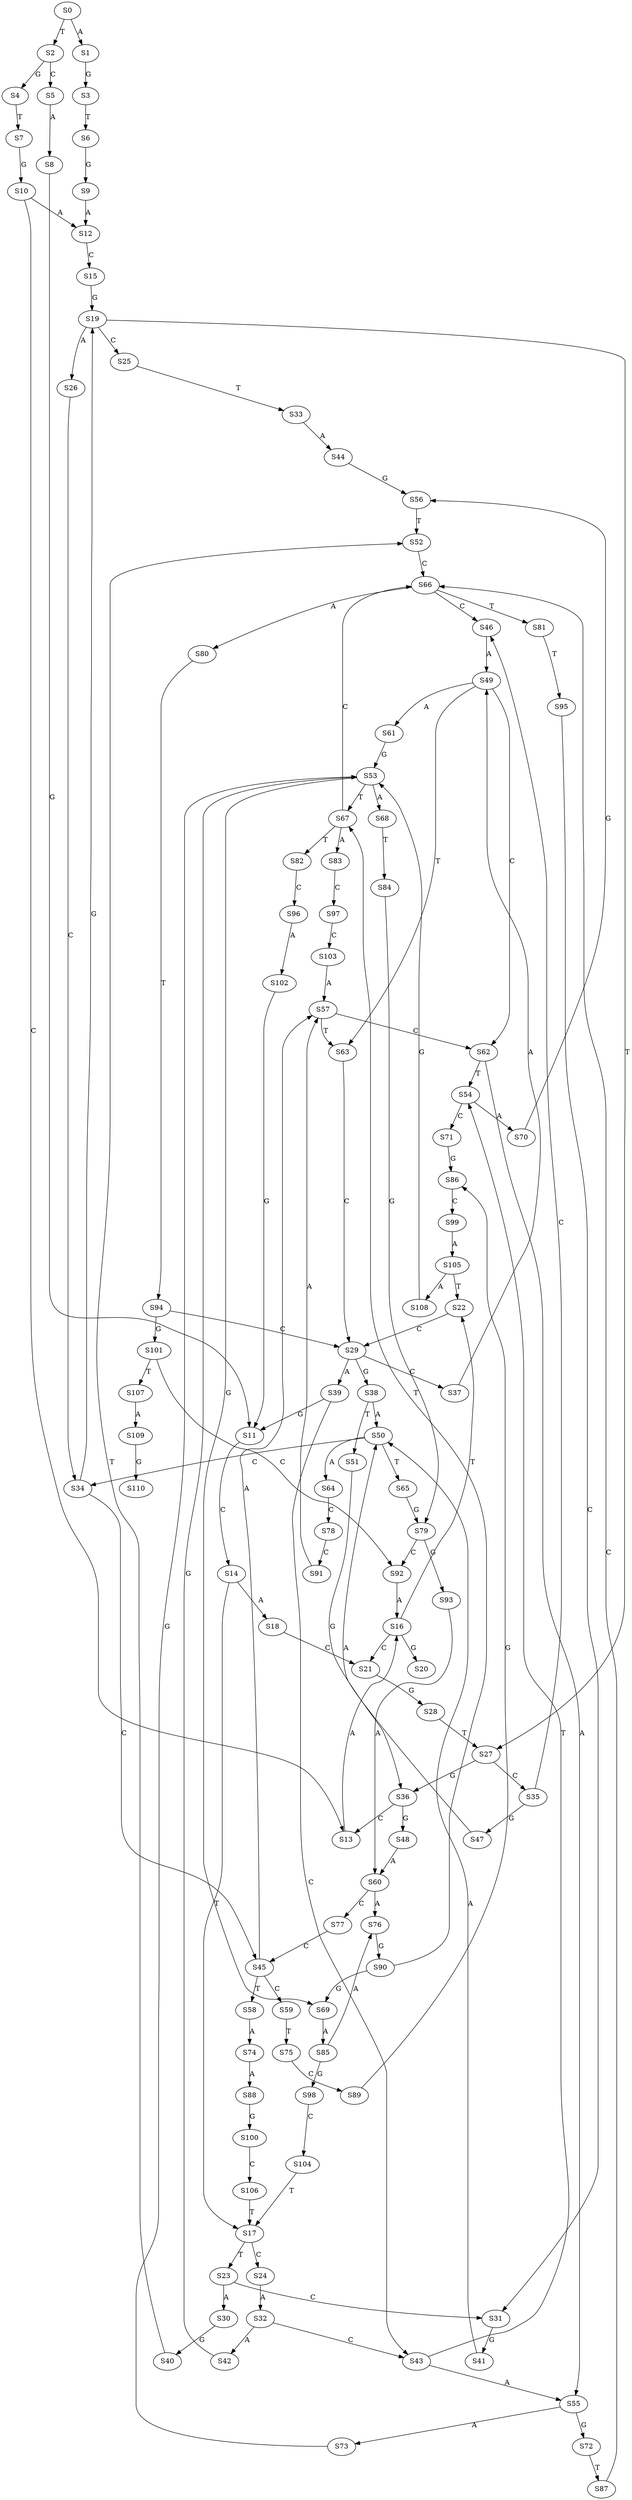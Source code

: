 strict digraph  {
	S0 -> S1 [ label = A ];
	S0 -> S2 [ label = T ];
	S1 -> S3 [ label = G ];
	S2 -> S4 [ label = G ];
	S2 -> S5 [ label = C ];
	S3 -> S6 [ label = T ];
	S4 -> S7 [ label = T ];
	S5 -> S8 [ label = A ];
	S6 -> S9 [ label = G ];
	S7 -> S10 [ label = G ];
	S8 -> S11 [ label = G ];
	S9 -> S12 [ label = A ];
	S10 -> S13 [ label = C ];
	S10 -> S12 [ label = A ];
	S11 -> S14 [ label = C ];
	S12 -> S15 [ label = C ];
	S13 -> S16 [ label = A ];
	S14 -> S17 [ label = T ];
	S14 -> S18 [ label = A ];
	S15 -> S19 [ label = G ];
	S16 -> S20 [ label = G ];
	S16 -> S21 [ label = C ];
	S16 -> S22 [ label = T ];
	S17 -> S23 [ label = T ];
	S17 -> S24 [ label = C ];
	S18 -> S21 [ label = C ];
	S19 -> S25 [ label = C ];
	S19 -> S26 [ label = A ];
	S19 -> S27 [ label = T ];
	S21 -> S28 [ label = G ];
	S22 -> S29 [ label = C ];
	S23 -> S30 [ label = A ];
	S23 -> S31 [ label = C ];
	S24 -> S32 [ label = A ];
	S25 -> S33 [ label = T ];
	S26 -> S34 [ label = C ];
	S27 -> S35 [ label = C ];
	S27 -> S36 [ label = G ];
	S28 -> S27 [ label = T ];
	S29 -> S37 [ label = C ];
	S29 -> S38 [ label = G ];
	S29 -> S39 [ label = A ];
	S30 -> S40 [ label = G ];
	S31 -> S41 [ label = G ];
	S32 -> S42 [ label = A ];
	S32 -> S43 [ label = C ];
	S33 -> S44 [ label = A ];
	S34 -> S19 [ label = G ];
	S34 -> S45 [ label = C ];
	S35 -> S46 [ label = C ];
	S35 -> S47 [ label = G ];
	S36 -> S13 [ label = C ];
	S36 -> S48 [ label = G ];
	S37 -> S49 [ label = A ];
	S38 -> S50 [ label = A ];
	S38 -> S51 [ label = T ];
	S39 -> S43 [ label = C ];
	S39 -> S11 [ label = G ];
	S40 -> S52 [ label = T ];
	S41 -> S50 [ label = A ];
	S42 -> S53 [ label = G ];
	S43 -> S54 [ label = T ];
	S43 -> S55 [ label = A ];
	S44 -> S56 [ label = G ];
	S45 -> S57 [ label = A ];
	S45 -> S58 [ label = T ];
	S45 -> S59 [ label = C ];
	S46 -> S49 [ label = A ];
	S47 -> S50 [ label = A ];
	S48 -> S60 [ label = A ];
	S49 -> S61 [ label = A ];
	S49 -> S62 [ label = C ];
	S49 -> S63 [ label = T ];
	S50 -> S64 [ label = A ];
	S50 -> S65 [ label = T ];
	S50 -> S34 [ label = C ];
	S51 -> S36 [ label = G ];
	S52 -> S66 [ label = C ];
	S53 -> S67 [ label = T ];
	S53 -> S68 [ label = A ];
	S53 -> S69 [ label = G ];
	S54 -> S70 [ label = A ];
	S54 -> S71 [ label = C ];
	S55 -> S72 [ label = G ];
	S55 -> S73 [ label = A ];
	S56 -> S52 [ label = T ];
	S57 -> S63 [ label = T ];
	S57 -> S62 [ label = C ];
	S58 -> S74 [ label = A ];
	S59 -> S75 [ label = T ];
	S60 -> S76 [ label = A ];
	S60 -> S77 [ label = C ];
	S61 -> S53 [ label = G ];
	S62 -> S55 [ label = A ];
	S62 -> S54 [ label = T ];
	S63 -> S29 [ label = C ];
	S64 -> S78 [ label = C ];
	S65 -> S79 [ label = G ];
	S66 -> S80 [ label = A ];
	S66 -> S81 [ label = T ];
	S66 -> S46 [ label = C ];
	S67 -> S82 [ label = T ];
	S67 -> S83 [ label = A ];
	S67 -> S66 [ label = C ];
	S68 -> S84 [ label = T ];
	S69 -> S85 [ label = A ];
	S70 -> S56 [ label = G ];
	S71 -> S86 [ label = G ];
	S72 -> S87 [ label = T ];
	S73 -> S53 [ label = G ];
	S74 -> S88 [ label = A ];
	S75 -> S89 [ label = C ];
	S76 -> S90 [ label = G ];
	S77 -> S45 [ label = C ];
	S78 -> S91 [ label = C ];
	S79 -> S92 [ label = C ];
	S79 -> S93 [ label = G ];
	S80 -> S94 [ label = T ];
	S81 -> S95 [ label = T ];
	S82 -> S96 [ label = C ];
	S83 -> S97 [ label = C ];
	S84 -> S79 [ label = G ];
	S85 -> S76 [ label = A ];
	S85 -> S98 [ label = G ];
	S86 -> S99 [ label = C ];
	S87 -> S66 [ label = C ];
	S88 -> S100 [ label = G ];
	S89 -> S86 [ label = G ];
	S90 -> S67 [ label = T ];
	S90 -> S69 [ label = G ];
	S91 -> S57 [ label = A ];
	S92 -> S16 [ label = A ];
	S93 -> S60 [ label = A ];
	S94 -> S101 [ label = G ];
	S94 -> S29 [ label = C ];
	S95 -> S31 [ label = C ];
	S96 -> S102 [ label = A ];
	S97 -> S103 [ label = C ];
	S98 -> S104 [ label = C ];
	S99 -> S105 [ label = A ];
	S100 -> S106 [ label = C ];
	S101 -> S92 [ label = C ];
	S101 -> S107 [ label = T ];
	S102 -> S11 [ label = G ];
	S103 -> S57 [ label = A ];
	S104 -> S17 [ label = T ];
	S105 -> S22 [ label = T ];
	S105 -> S108 [ label = A ];
	S106 -> S17 [ label = T ];
	S107 -> S109 [ label = A ];
	S108 -> S53 [ label = G ];
	S109 -> S110 [ label = G ];
}
